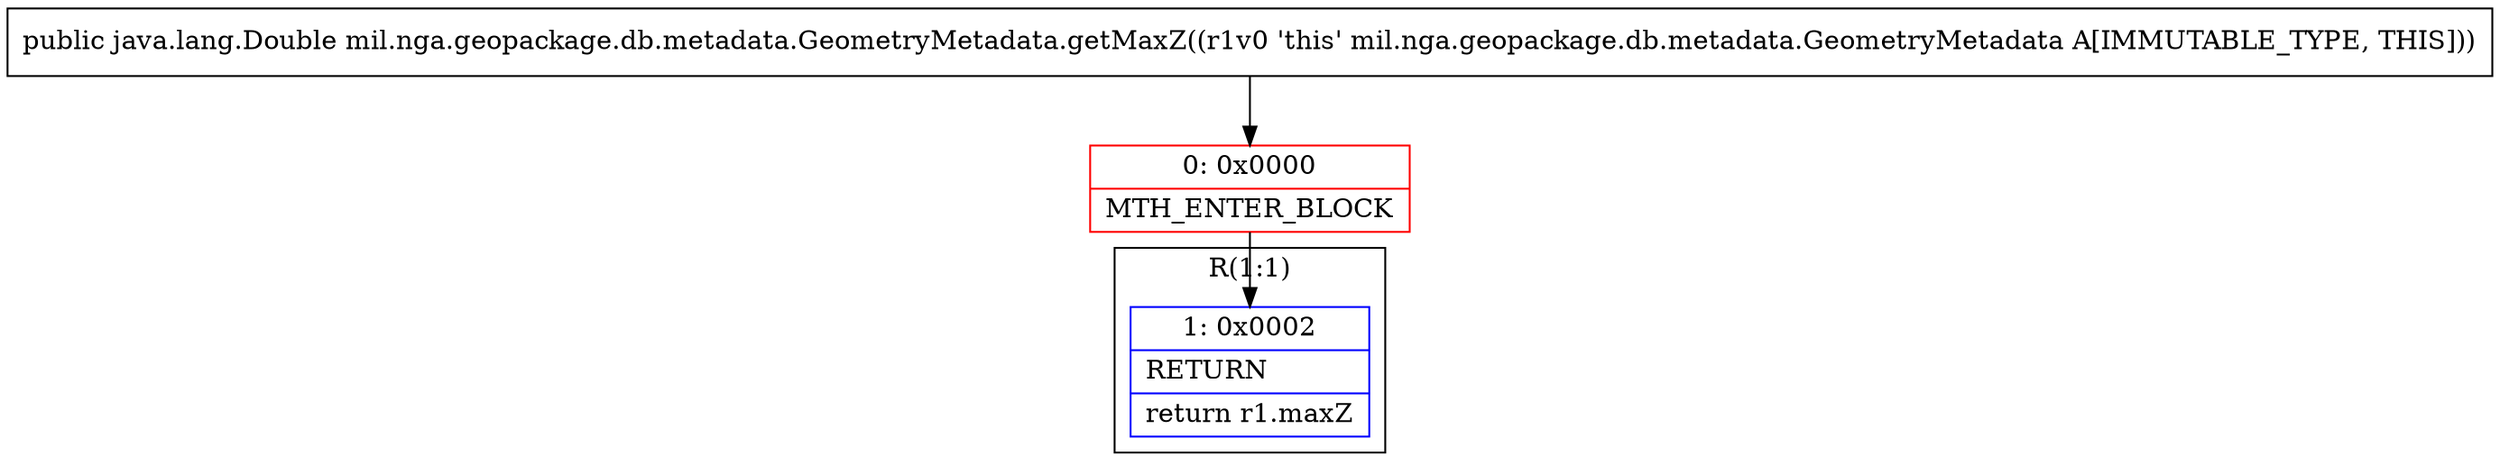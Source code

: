 digraph "CFG formil.nga.geopackage.db.metadata.GeometryMetadata.getMaxZ()Ljava\/lang\/Double;" {
subgraph cluster_Region_800132044 {
label = "R(1:1)";
node [shape=record,color=blue];
Node_1 [shape=record,label="{1\:\ 0x0002|RETURN\l|return r1.maxZ\l}"];
}
Node_0 [shape=record,color=red,label="{0\:\ 0x0000|MTH_ENTER_BLOCK\l}"];
MethodNode[shape=record,label="{public java.lang.Double mil.nga.geopackage.db.metadata.GeometryMetadata.getMaxZ((r1v0 'this' mil.nga.geopackage.db.metadata.GeometryMetadata A[IMMUTABLE_TYPE, THIS])) }"];
MethodNode -> Node_0;
Node_0 -> Node_1;
}

